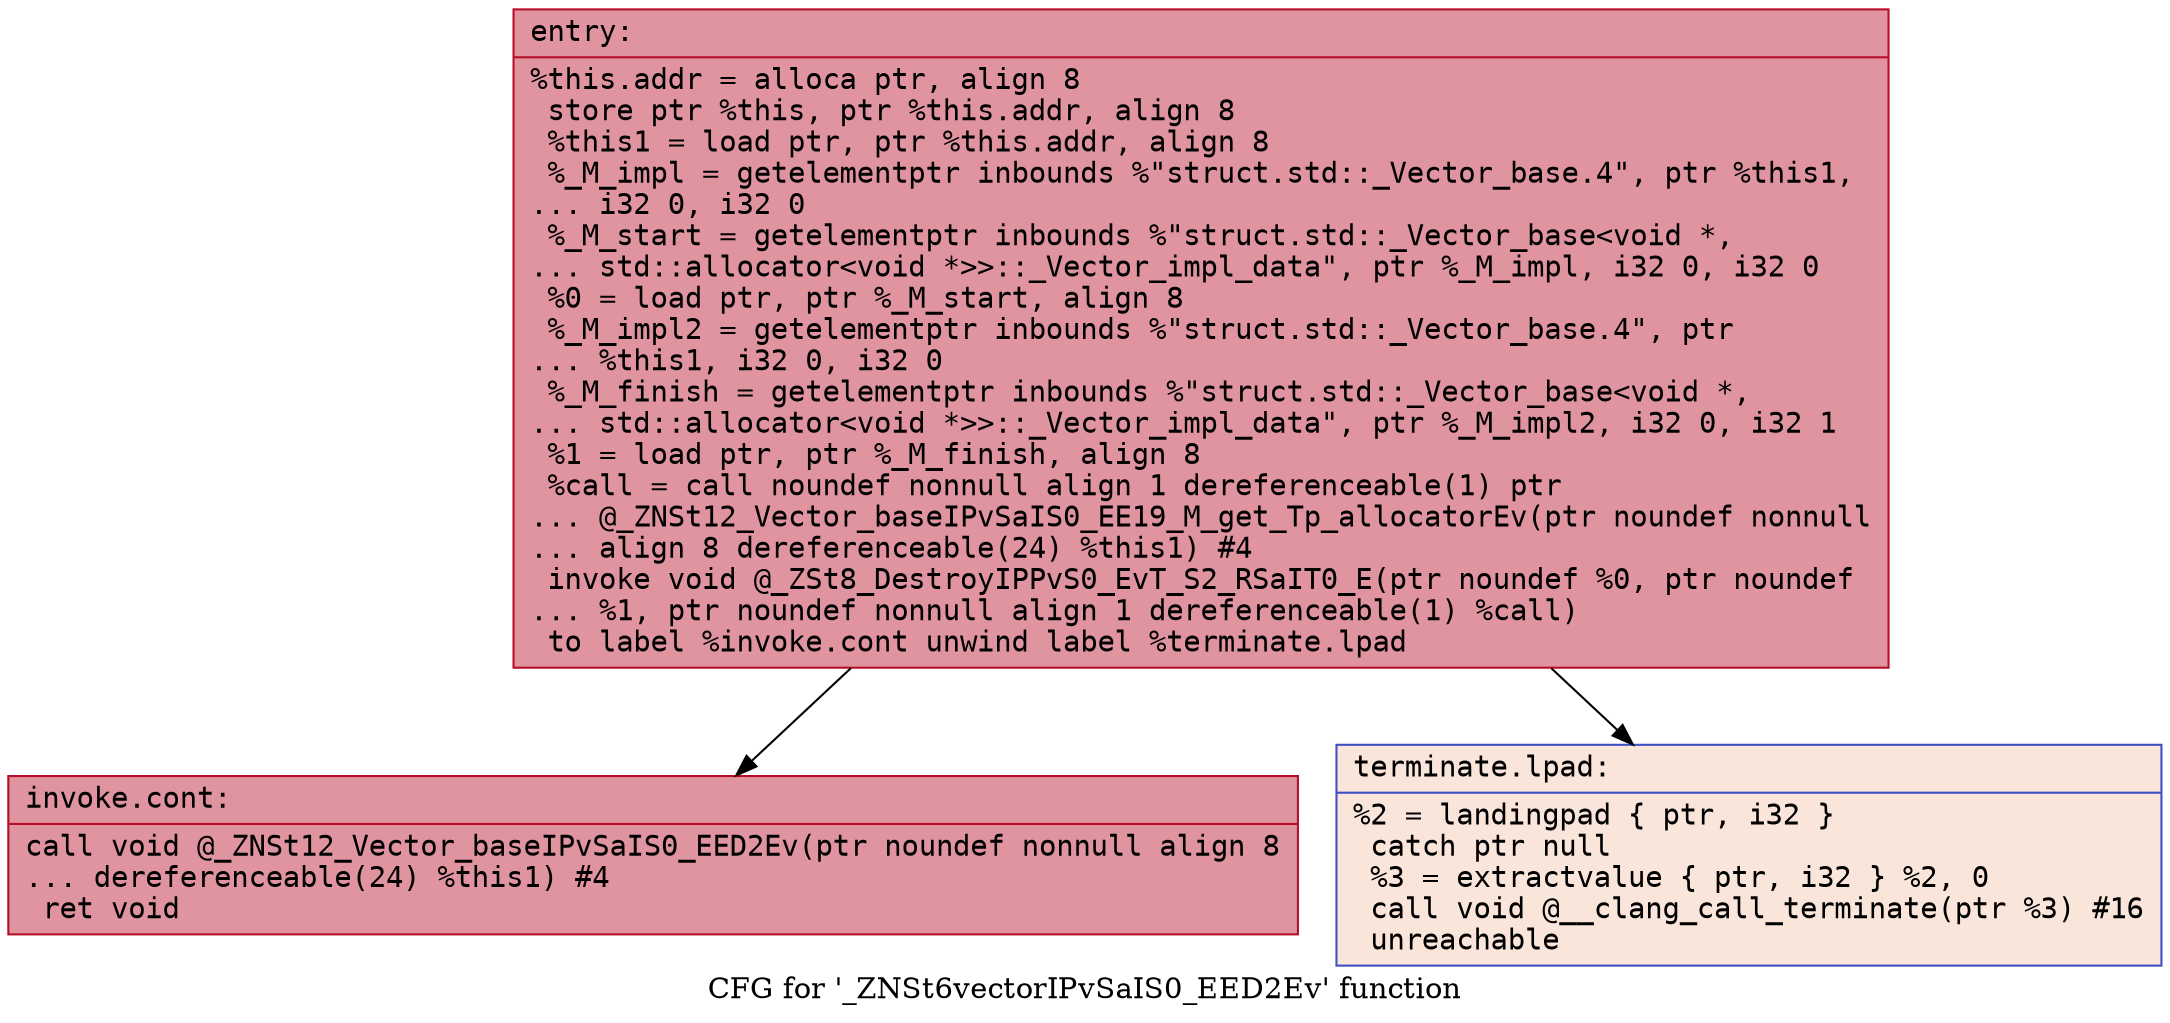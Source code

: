 digraph "CFG for '_ZNSt6vectorIPvSaIS0_EED2Ev' function" {
	label="CFG for '_ZNSt6vectorIPvSaIS0_EED2Ev' function";

	Node0x56285ac73460 [shape=record,color="#b70d28ff", style=filled, fillcolor="#b70d2870" fontname="Courier",label="{entry:\l|  %this.addr = alloca ptr, align 8\l  store ptr %this, ptr %this.addr, align 8\l  %this1 = load ptr, ptr %this.addr, align 8\l  %_M_impl = getelementptr inbounds %\"struct.std::_Vector_base.4\", ptr %this1,\l... i32 0, i32 0\l  %_M_start = getelementptr inbounds %\"struct.std::_Vector_base\<void *,\l... std::allocator\<void *\>\>::_Vector_impl_data\", ptr %_M_impl, i32 0, i32 0\l  %0 = load ptr, ptr %_M_start, align 8\l  %_M_impl2 = getelementptr inbounds %\"struct.std::_Vector_base.4\", ptr\l... %this1, i32 0, i32 0\l  %_M_finish = getelementptr inbounds %\"struct.std::_Vector_base\<void *,\l... std::allocator\<void *\>\>::_Vector_impl_data\", ptr %_M_impl2, i32 0, i32 1\l  %1 = load ptr, ptr %_M_finish, align 8\l  %call = call noundef nonnull align 1 dereferenceable(1) ptr\l... @_ZNSt12_Vector_baseIPvSaIS0_EE19_M_get_Tp_allocatorEv(ptr noundef nonnull\l... align 8 dereferenceable(24) %this1) #4\l  invoke void @_ZSt8_DestroyIPPvS0_EvT_S2_RSaIT0_E(ptr noundef %0, ptr noundef\l... %1, ptr noundef nonnull align 1 dereferenceable(1) %call)\l          to label %invoke.cont unwind label %terminate.lpad\l}"];
	Node0x56285ac73460 -> Node0x56285ac73cb0[tooltip="entry -> invoke.cont\nProbability 100.00%" ];
	Node0x56285ac73460 -> Node0x56285ac73d30[tooltip="entry -> terminate.lpad\nProbability 0.00%" ];
	Node0x56285ac73cb0 [shape=record,color="#b70d28ff", style=filled, fillcolor="#b70d2870" fontname="Courier",label="{invoke.cont:\l|  call void @_ZNSt12_Vector_baseIPvSaIS0_EED2Ev(ptr noundef nonnull align 8\l... dereferenceable(24) %this1) #4\l  ret void\l}"];
	Node0x56285ac73d30 [shape=record,color="#3d50c3ff", style=filled, fillcolor="#f4c5ad70" fontname="Courier",label="{terminate.lpad:\l|  %2 = landingpad \{ ptr, i32 \}\l          catch ptr null\l  %3 = extractvalue \{ ptr, i32 \} %2, 0\l  call void @__clang_call_terminate(ptr %3) #16\l  unreachable\l}"];
}
